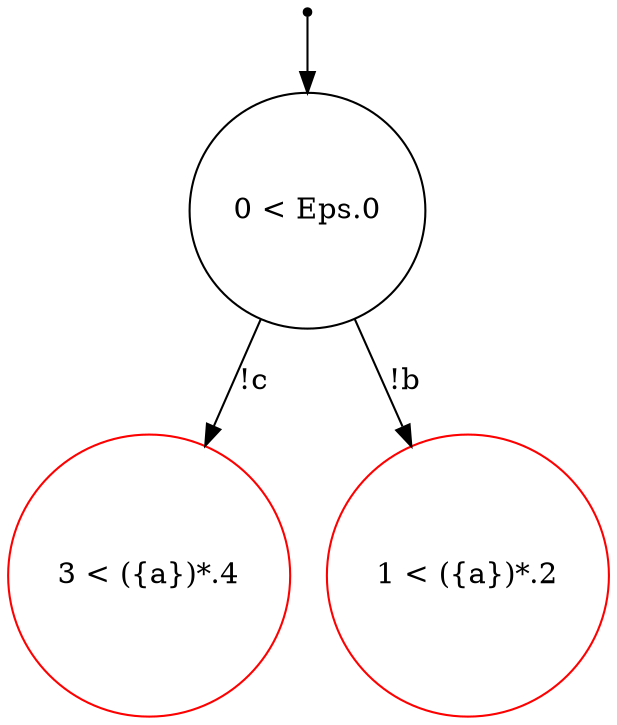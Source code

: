 digraph {
 node [shape=point] ENTRY
 node [shape=circle]
3 [label="3 < ({a})*.4
" color="red"]
1 [label="1 < ({a})*.2
" color="red"]
0 [label="0 < Eps.0
"]
ENTRY -> 0
0 -> 1 [label="!b"]
0 -> 3 [label="!c"]

}